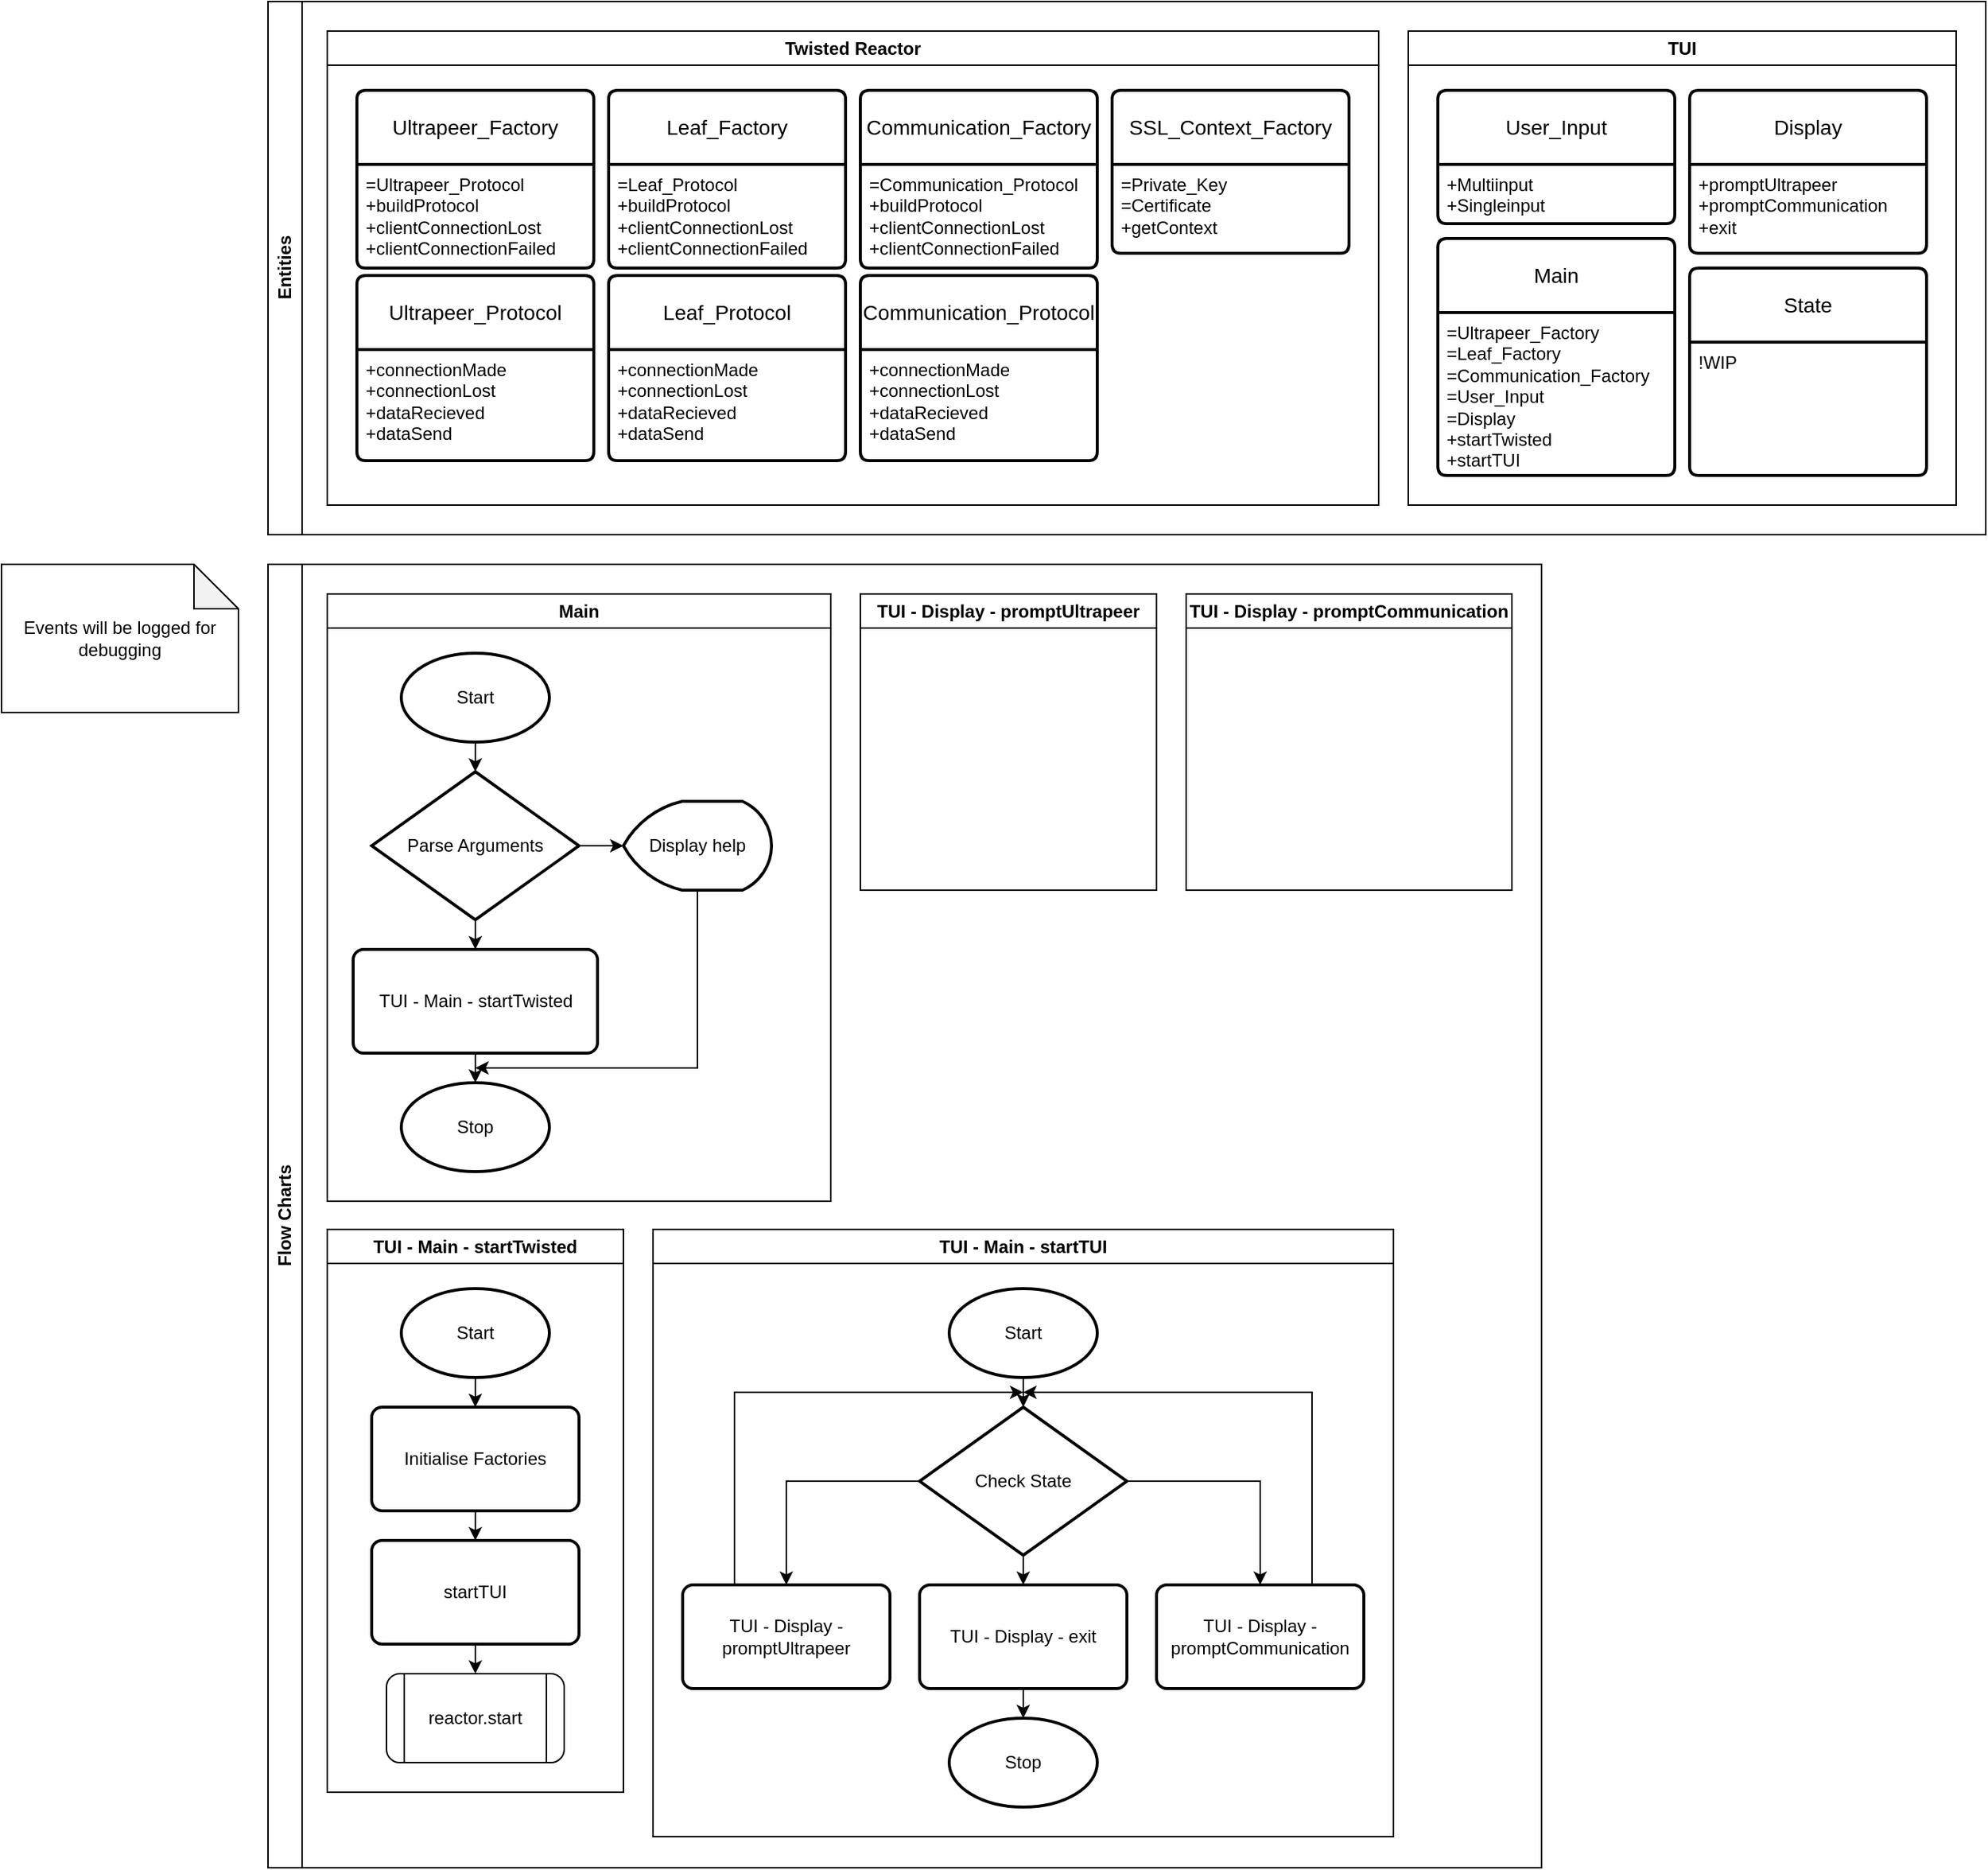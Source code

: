 <mxfile version="26.2.15">
  <diagram name="Page-1" id="vakWl6yCzBxkzi1hviDL">
    <mxGraphModel dx="2328" dy="894" grid="1" gridSize="10" guides="1" tooltips="1" connect="1" arrows="1" fold="1" page="1" pageScale="1" pageWidth="827" pageHeight="1169" math="0" shadow="0">
      <root>
        <mxCell id="0" />
        <mxCell id="1" parent="0" />
        <mxCell id="PKZGLUBQGHa-Z3QAXMMP-28" value="Flow Charts" style="swimlane;horizontal=0;whiteSpace=wrap;html=1;" vertex="1" parent="1">
          <mxGeometry x="-180" y="720" width="860" height="880" as="geometry" />
        </mxCell>
        <mxCell id="PKZGLUBQGHa-Z3QAXMMP-34" value="Main" style="swimlane;whiteSpace=wrap;html=1;" vertex="1" parent="PKZGLUBQGHa-Z3QAXMMP-28">
          <mxGeometry x="40" y="20" width="340" height="410" as="geometry" />
        </mxCell>
        <mxCell id="PKZGLUBQGHa-Z3QAXMMP-31" value="Start" style="strokeWidth=2;html=1;shape=mxgraph.flowchart.start_1;whiteSpace=wrap;" vertex="1" parent="PKZGLUBQGHa-Z3QAXMMP-34">
          <mxGeometry x="50" y="40" width="100" height="60" as="geometry" />
        </mxCell>
        <mxCell id="PKZGLUBQGHa-Z3QAXMMP-32" value="TUI - Main - startTwisted" style="rounded=1;whiteSpace=wrap;html=1;absoluteArcSize=1;arcSize=14;strokeWidth=2;" vertex="1" parent="PKZGLUBQGHa-Z3QAXMMP-34">
          <mxGeometry x="17.5" y="240" width="165" height="70" as="geometry" />
        </mxCell>
        <mxCell id="PKZGLUBQGHa-Z3QAXMMP-35" value="Stop" style="strokeWidth=2;html=1;shape=mxgraph.flowchart.start_1;whiteSpace=wrap;" vertex="1" parent="PKZGLUBQGHa-Z3QAXMMP-34">
          <mxGeometry x="50" y="330" width="100" height="60" as="geometry" />
        </mxCell>
        <mxCell id="PKZGLUBQGHa-Z3QAXMMP-36" style="edgeStyle=orthogonalEdgeStyle;rounded=0;orthogonalLoop=1;jettySize=auto;html=1;exitX=0.5;exitY=1;exitDx=0;exitDy=0;entryX=0.5;entryY=0;entryDx=0;entryDy=0;entryPerimeter=0;" edge="1" parent="PKZGLUBQGHa-Z3QAXMMP-34" source="PKZGLUBQGHa-Z3QAXMMP-32" target="PKZGLUBQGHa-Z3QAXMMP-35">
          <mxGeometry relative="1" as="geometry" />
        </mxCell>
        <mxCell id="PKZGLUBQGHa-Z3QAXMMP-45" style="edgeStyle=orthogonalEdgeStyle;rounded=0;orthogonalLoop=1;jettySize=auto;html=1;exitX=0.5;exitY=1;exitDx=0;exitDy=0;exitPerimeter=0;entryX=0.5;entryY=0;entryDx=0;entryDy=0;" edge="1" parent="PKZGLUBQGHa-Z3QAXMMP-34" source="PKZGLUBQGHa-Z3QAXMMP-43" target="PKZGLUBQGHa-Z3QAXMMP-32">
          <mxGeometry relative="1" as="geometry" />
        </mxCell>
        <mxCell id="PKZGLUBQGHa-Z3QAXMMP-43" value="Parse Arguments" style="strokeWidth=2;html=1;shape=mxgraph.flowchart.decision;whiteSpace=wrap;" vertex="1" parent="PKZGLUBQGHa-Z3QAXMMP-34">
          <mxGeometry x="30" y="120" width="140" height="100" as="geometry" />
        </mxCell>
        <mxCell id="PKZGLUBQGHa-Z3QAXMMP-44" style="edgeStyle=orthogonalEdgeStyle;rounded=0;orthogonalLoop=1;jettySize=auto;html=1;exitX=0.5;exitY=1;exitDx=0;exitDy=0;exitPerimeter=0;entryX=0.5;entryY=0;entryDx=0;entryDy=0;entryPerimeter=0;" edge="1" parent="PKZGLUBQGHa-Z3QAXMMP-34" source="PKZGLUBQGHa-Z3QAXMMP-31" target="PKZGLUBQGHa-Z3QAXMMP-43">
          <mxGeometry relative="1" as="geometry" />
        </mxCell>
        <mxCell id="PKZGLUBQGHa-Z3QAXMMP-74" style="edgeStyle=orthogonalEdgeStyle;rounded=0;orthogonalLoop=1;jettySize=auto;html=1;exitX=0.5;exitY=1;exitDx=0;exitDy=0;exitPerimeter=0;" edge="1" parent="PKZGLUBQGHa-Z3QAXMMP-34" source="PKZGLUBQGHa-Z3QAXMMP-72">
          <mxGeometry relative="1" as="geometry">
            <mxPoint x="100" y="320" as="targetPoint" />
            <Array as="points">
              <mxPoint x="250" y="320" />
            </Array>
          </mxGeometry>
        </mxCell>
        <mxCell id="PKZGLUBQGHa-Z3QAXMMP-72" value="Display help" style="strokeWidth=2;html=1;shape=mxgraph.flowchart.display;whiteSpace=wrap;" vertex="1" parent="PKZGLUBQGHa-Z3QAXMMP-34">
          <mxGeometry x="200" y="140" width="100" height="60" as="geometry" />
        </mxCell>
        <mxCell id="PKZGLUBQGHa-Z3QAXMMP-73" style="edgeStyle=orthogonalEdgeStyle;rounded=0;orthogonalLoop=1;jettySize=auto;html=1;exitX=1;exitY=0.5;exitDx=0;exitDy=0;exitPerimeter=0;entryX=0;entryY=0.5;entryDx=0;entryDy=0;entryPerimeter=0;" edge="1" parent="PKZGLUBQGHa-Z3QAXMMP-34" source="PKZGLUBQGHa-Z3QAXMMP-43" target="PKZGLUBQGHa-Z3QAXMMP-72">
          <mxGeometry relative="1" as="geometry" />
        </mxCell>
        <mxCell id="PKZGLUBQGHa-Z3QAXMMP-37" value="TUI - Main - startTwisted" style="swimlane;whiteSpace=wrap;html=1;" vertex="1" parent="PKZGLUBQGHa-Z3QAXMMP-28">
          <mxGeometry x="40" y="449" width="200" height="380" as="geometry" />
        </mxCell>
        <mxCell id="PKZGLUBQGHa-Z3QAXMMP-40" style="edgeStyle=orthogonalEdgeStyle;rounded=0;orthogonalLoop=1;jettySize=auto;html=1;exitX=0.5;exitY=1;exitDx=0;exitDy=0;exitPerimeter=0;entryX=0.5;entryY=0;entryDx=0;entryDy=0;" edge="1" parent="PKZGLUBQGHa-Z3QAXMMP-37" source="PKZGLUBQGHa-Z3QAXMMP-38" target="PKZGLUBQGHa-Z3QAXMMP-39">
          <mxGeometry relative="1" as="geometry" />
        </mxCell>
        <mxCell id="PKZGLUBQGHa-Z3QAXMMP-38" value="Start" style="strokeWidth=2;html=1;shape=mxgraph.flowchart.start_1;whiteSpace=wrap;" vertex="1" parent="PKZGLUBQGHa-Z3QAXMMP-37">
          <mxGeometry x="50" y="40" width="100" height="60" as="geometry" />
        </mxCell>
        <mxCell id="PKZGLUBQGHa-Z3QAXMMP-49" style="edgeStyle=orthogonalEdgeStyle;rounded=0;orthogonalLoop=1;jettySize=auto;html=1;exitX=0.5;exitY=1;exitDx=0;exitDy=0;entryX=0.5;entryY=0;entryDx=0;entryDy=0;" edge="1" parent="PKZGLUBQGHa-Z3QAXMMP-37" source="PKZGLUBQGHa-Z3QAXMMP-39" target="PKZGLUBQGHa-Z3QAXMMP-48">
          <mxGeometry relative="1" as="geometry" />
        </mxCell>
        <mxCell id="PKZGLUBQGHa-Z3QAXMMP-39" value="Initialise Factories" style="rounded=1;whiteSpace=wrap;html=1;absoluteArcSize=1;arcSize=14;strokeWidth=2;" vertex="1" parent="PKZGLUBQGHa-Z3QAXMMP-37">
          <mxGeometry x="30" y="120" width="140" height="70" as="geometry" />
        </mxCell>
        <mxCell id="PKZGLUBQGHa-Z3QAXMMP-53" style="edgeStyle=orthogonalEdgeStyle;rounded=0;orthogonalLoop=1;jettySize=auto;html=1;exitX=0.5;exitY=1;exitDx=0;exitDy=0;entryX=0.5;entryY=0;entryDx=0;entryDy=0;" edge="1" parent="PKZGLUBQGHa-Z3QAXMMP-37" source="PKZGLUBQGHa-Z3QAXMMP-48" target="PKZGLUBQGHa-Z3QAXMMP-52">
          <mxGeometry relative="1" as="geometry" />
        </mxCell>
        <mxCell id="PKZGLUBQGHa-Z3QAXMMP-48" value="startTUI" style="rounded=1;whiteSpace=wrap;html=1;absoluteArcSize=1;arcSize=14;strokeWidth=2;" vertex="1" parent="PKZGLUBQGHa-Z3QAXMMP-37">
          <mxGeometry x="30" y="210" width="140" height="70" as="geometry" />
        </mxCell>
        <mxCell id="PKZGLUBQGHa-Z3QAXMMP-52" value="reactor.start" style="shape=process;whiteSpace=wrap;html=1;backgroundOutline=1;rounded=1;" vertex="1" parent="PKZGLUBQGHa-Z3QAXMMP-37">
          <mxGeometry x="40" y="300" width="120" height="60" as="geometry" />
        </mxCell>
        <mxCell id="PKZGLUBQGHa-Z3QAXMMP-54" value="TUI - Main - startTUI" style="swimlane;whiteSpace=wrap;html=1;" vertex="1" parent="PKZGLUBQGHa-Z3QAXMMP-28">
          <mxGeometry x="260" y="449" width="500" height="410" as="geometry" />
        </mxCell>
        <mxCell id="PKZGLUBQGHa-Z3QAXMMP-55" value="Start" style="strokeWidth=2;html=1;shape=mxgraph.flowchart.start_1;whiteSpace=wrap;" vertex="1" parent="PKZGLUBQGHa-Z3QAXMMP-54">
          <mxGeometry x="200" y="40" width="100" height="60" as="geometry" />
        </mxCell>
        <mxCell id="PKZGLUBQGHa-Z3QAXMMP-65" style="edgeStyle=orthogonalEdgeStyle;rounded=0;orthogonalLoop=1;jettySize=auto;html=1;exitX=0;exitY=0.5;exitDx=0;exitDy=0;exitPerimeter=0;entryX=0.5;entryY=0;entryDx=0;entryDy=0;" edge="1" parent="PKZGLUBQGHa-Z3QAXMMP-54" source="PKZGLUBQGHa-Z3QAXMMP-60" target="PKZGLUBQGHa-Z3QAXMMP-61">
          <mxGeometry relative="1" as="geometry" />
        </mxCell>
        <mxCell id="PKZGLUBQGHa-Z3QAXMMP-66" style="edgeStyle=orthogonalEdgeStyle;rounded=0;orthogonalLoop=1;jettySize=auto;html=1;exitX=0.5;exitY=1;exitDx=0;exitDy=0;exitPerimeter=0;entryX=0.5;entryY=0;entryDx=0;entryDy=0;" edge="1" parent="PKZGLUBQGHa-Z3QAXMMP-54" source="PKZGLUBQGHa-Z3QAXMMP-60" target="PKZGLUBQGHa-Z3QAXMMP-62">
          <mxGeometry relative="1" as="geometry" />
        </mxCell>
        <mxCell id="PKZGLUBQGHa-Z3QAXMMP-67" style="edgeStyle=orthogonalEdgeStyle;rounded=0;orthogonalLoop=1;jettySize=auto;html=1;exitX=1;exitY=0.5;exitDx=0;exitDy=0;exitPerimeter=0;entryX=0.5;entryY=0;entryDx=0;entryDy=0;" edge="1" parent="PKZGLUBQGHa-Z3QAXMMP-54" source="PKZGLUBQGHa-Z3QAXMMP-60" target="PKZGLUBQGHa-Z3QAXMMP-63">
          <mxGeometry relative="1" as="geometry" />
        </mxCell>
        <mxCell id="PKZGLUBQGHa-Z3QAXMMP-60" value="Check State" style="strokeWidth=2;html=1;shape=mxgraph.flowchart.decision;whiteSpace=wrap;" vertex="1" parent="PKZGLUBQGHa-Z3QAXMMP-54">
          <mxGeometry x="180" y="120" width="140" height="100" as="geometry" />
        </mxCell>
        <mxCell id="PKZGLUBQGHa-Z3QAXMMP-68" style="edgeStyle=orthogonalEdgeStyle;rounded=0;orthogonalLoop=1;jettySize=auto;html=1;exitX=0.25;exitY=0;exitDx=0;exitDy=0;" edge="1" parent="PKZGLUBQGHa-Z3QAXMMP-54" source="PKZGLUBQGHa-Z3QAXMMP-61">
          <mxGeometry relative="1" as="geometry">
            <mxPoint x="250" y="110" as="targetPoint" />
            <Array as="points">
              <mxPoint x="55" y="110" />
              <mxPoint x="250" y="110" />
            </Array>
          </mxGeometry>
        </mxCell>
        <mxCell id="PKZGLUBQGHa-Z3QAXMMP-61" value="TUI - Display - promptUltrapeer" style="rounded=1;whiteSpace=wrap;html=1;absoluteArcSize=1;arcSize=14;strokeWidth=2;" vertex="1" parent="PKZGLUBQGHa-Z3QAXMMP-54">
          <mxGeometry x="20" y="240" width="140" height="70" as="geometry" />
        </mxCell>
        <mxCell id="PKZGLUBQGHa-Z3QAXMMP-62" value="TUI - Display - exit" style="rounded=1;whiteSpace=wrap;html=1;absoluteArcSize=1;arcSize=14;strokeWidth=2;" vertex="1" parent="PKZGLUBQGHa-Z3QAXMMP-54">
          <mxGeometry x="180" y="240" width="140" height="70" as="geometry" />
        </mxCell>
        <mxCell id="PKZGLUBQGHa-Z3QAXMMP-69" style="edgeStyle=orthogonalEdgeStyle;rounded=0;orthogonalLoop=1;jettySize=auto;html=1;exitX=0.75;exitY=0;exitDx=0;exitDy=0;" edge="1" parent="PKZGLUBQGHa-Z3QAXMMP-54" source="PKZGLUBQGHa-Z3QAXMMP-63">
          <mxGeometry relative="1" as="geometry">
            <mxPoint x="250" y="110" as="targetPoint" />
            <Array as="points">
              <mxPoint x="445" y="110" />
            </Array>
          </mxGeometry>
        </mxCell>
        <mxCell id="PKZGLUBQGHa-Z3QAXMMP-63" value="TUI - Display - promptCommunication" style="rounded=1;whiteSpace=wrap;html=1;absoluteArcSize=1;arcSize=14;strokeWidth=2;" vertex="1" parent="PKZGLUBQGHa-Z3QAXMMP-54">
          <mxGeometry x="340" y="240" width="140" height="70" as="geometry" />
        </mxCell>
        <mxCell id="PKZGLUBQGHa-Z3QAXMMP-64" style="edgeStyle=orthogonalEdgeStyle;rounded=0;orthogonalLoop=1;jettySize=auto;html=1;exitX=0.5;exitY=1;exitDx=0;exitDy=0;exitPerimeter=0;entryX=0.5;entryY=0;entryDx=0;entryDy=0;entryPerimeter=0;" edge="1" parent="PKZGLUBQGHa-Z3QAXMMP-54" source="PKZGLUBQGHa-Z3QAXMMP-55" target="PKZGLUBQGHa-Z3QAXMMP-60">
          <mxGeometry relative="1" as="geometry" />
        </mxCell>
        <mxCell id="PKZGLUBQGHa-Z3QAXMMP-70" value="Stop" style="strokeWidth=2;html=1;shape=mxgraph.flowchart.start_1;whiteSpace=wrap;" vertex="1" parent="PKZGLUBQGHa-Z3QAXMMP-54">
          <mxGeometry x="200" y="330" width="100" height="60" as="geometry" />
        </mxCell>
        <mxCell id="PKZGLUBQGHa-Z3QAXMMP-71" style="edgeStyle=orthogonalEdgeStyle;rounded=0;orthogonalLoop=1;jettySize=auto;html=1;exitX=0.5;exitY=1;exitDx=0;exitDy=0;entryX=0.5;entryY=0;entryDx=0;entryDy=0;entryPerimeter=0;" edge="1" parent="PKZGLUBQGHa-Z3QAXMMP-54" source="PKZGLUBQGHa-Z3QAXMMP-62" target="PKZGLUBQGHa-Z3QAXMMP-70">
          <mxGeometry relative="1" as="geometry" />
        </mxCell>
        <mxCell id="PKZGLUBQGHa-Z3QAXMMP-76" value="TUI - Display - promptUltrapeer" style="swimlane;whiteSpace=wrap;html=1;" vertex="1" parent="PKZGLUBQGHa-Z3QAXMMP-28">
          <mxGeometry x="400" y="20" width="200" height="200" as="geometry" />
        </mxCell>
        <mxCell id="PKZGLUBQGHa-Z3QAXMMP-78" value="TUI - Display - promptCommunication" style="swimlane;whiteSpace=wrap;html=1;" vertex="1" parent="PKZGLUBQGHa-Z3QAXMMP-28">
          <mxGeometry x="620" y="20" width="220" height="200" as="geometry" />
        </mxCell>
        <mxCell id="PKZGLUBQGHa-Z3QAXMMP-27" value="Entities" style="swimlane;horizontal=0;whiteSpace=wrap;html=1;" vertex="1" parent="1">
          <mxGeometry x="-180" y="340" width="1160" height="360" as="geometry" />
        </mxCell>
        <mxCell id="PKZGLUBQGHa-Z3QAXMMP-2" value="TUI" style="swimlane;whiteSpace=wrap;html=1;" vertex="1" parent="PKZGLUBQGHa-Z3QAXMMP-27">
          <mxGeometry x="770" y="20" width="370" height="320" as="geometry" />
        </mxCell>
        <mxCell id="PKZGLUBQGHa-Z3QAXMMP-20" value="User_Input" style="swimlane;childLayout=stackLayout;horizontal=1;startSize=50;horizontalStack=0;rounded=1;fontSize=14;fontStyle=0;strokeWidth=2;resizeParent=0;resizeLast=1;shadow=0;dashed=0;align=center;arcSize=4;whiteSpace=wrap;html=1;" vertex="1" parent="PKZGLUBQGHa-Z3QAXMMP-2">
          <mxGeometry x="20" y="40" width="160" height="90" as="geometry" />
        </mxCell>
        <mxCell id="PKZGLUBQGHa-Z3QAXMMP-21" value="&lt;div&gt;+Multiinput&lt;/div&gt;+Singleinput" style="align=left;strokeColor=none;fillColor=none;spacingLeft=4;spacingRight=4;fontSize=12;verticalAlign=top;resizable=0;rotatable=0;part=1;html=1;whiteSpace=wrap;" vertex="1" parent="PKZGLUBQGHa-Z3QAXMMP-20">
          <mxGeometry y="50" width="160" height="40" as="geometry" />
        </mxCell>
        <mxCell id="PKZGLUBQGHa-Z3QAXMMP-24" value="Display" style="swimlane;childLayout=stackLayout;horizontal=1;startSize=50;horizontalStack=0;rounded=1;fontSize=14;fontStyle=0;strokeWidth=2;resizeParent=0;resizeLast=1;shadow=0;dashed=0;align=center;arcSize=4;whiteSpace=wrap;html=1;" vertex="1" parent="PKZGLUBQGHa-Z3QAXMMP-2">
          <mxGeometry x="190" y="40" width="160" height="110" as="geometry" />
        </mxCell>
        <mxCell id="PKZGLUBQGHa-Z3QAXMMP-25" value="&lt;div&gt;&lt;span style=&quot;background-color: transparent; color: light-dark(rgb(0, 0, 0), rgb(255, 255, 255));&quot;&gt;+promptUltrapeer&lt;/span&gt;&lt;/div&gt;&lt;div&gt;+promptCommunication&lt;/div&gt;&lt;div&gt;+exit&lt;/div&gt;" style="align=left;strokeColor=none;fillColor=none;spacingLeft=4;spacingRight=4;fontSize=12;verticalAlign=top;resizable=0;rotatable=0;part=1;html=1;whiteSpace=wrap;" vertex="1" parent="PKZGLUBQGHa-Z3QAXMMP-24">
          <mxGeometry y="50" width="160" height="60" as="geometry" />
        </mxCell>
        <mxCell id="PKZGLUBQGHa-Z3QAXMMP-29" value="Main" style="swimlane;childLayout=stackLayout;horizontal=1;startSize=50;horizontalStack=0;rounded=1;fontSize=14;fontStyle=0;strokeWidth=2;resizeParent=0;resizeLast=1;shadow=0;dashed=0;align=center;arcSize=4;whiteSpace=wrap;html=1;" vertex="1" parent="PKZGLUBQGHa-Z3QAXMMP-2">
          <mxGeometry x="20" y="140" width="160" height="160" as="geometry" />
        </mxCell>
        <mxCell id="PKZGLUBQGHa-Z3QAXMMP-30" value="&lt;div&gt;=Ultrapeer_Factory&lt;/div&gt;&lt;div&gt;=Leaf_Factory&lt;/div&gt;&lt;div&gt;=Communication_Factory&lt;/div&gt;&lt;div&gt;=User_Input&lt;/div&gt;&lt;div&gt;=Display&lt;/div&gt;+startTwisted&lt;div&gt;+startTUI&lt;/div&gt;" style="align=left;strokeColor=none;fillColor=none;spacingLeft=4;spacingRight=4;fontSize=12;verticalAlign=top;resizable=0;rotatable=0;part=1;html=1;whiteSpace=wrap;" vertex="1" parent="PKZGLUBQGHa-Z3QAXMMP-29">
          <mxGeometry y="50" width="160" height="110" as="geometry" />
        </mxCell>
        <mxCell id="PKZGLUBQGHa-Z3QAXMMP-57" value="State" style="swimlane;childLayout=stackLayout;horizontal=1;startSize=50;horizontalStack=0;rounded=1;fontSize=14;fontStyle=0;strokeWidth=2;resizeParent=0;resizeLast=1;shadow=0;dashed=0;align=center;arcSize=4;whiteSpace=wrap;html=1;" vertex="1" parent="PKZGLUBQGHa-Z3QAXMMP-2">
          <mxGeometry x="190" y="160" width="160" height="140" as="geometry" />
        </mxCell>
        <mxCell id="PKZGLUBQGHa-Z3QAXMMP-58" value="!WIP" style="align=left;strokeColor=none;fillColor=none;spacingLeft=4;spacingRight=4;fontSize=12;verticalAlign=top;resizable=0;rotatable=0;part=1;html=1;whiteSpace=wrap;" vertex="1" parent="PKZGLUBQGHa-Z3QAXMMP-57">
          <mxGeometry y="50" width="160" height="90" as="geometry" />
        </mxCell>
        <mxCell id="PKZGLUBQGHa-Z3QAXMMP-1" value="Twisted Reactor" style="swimlane;whiteSpace=wrap;html=1;" vertex="1" parent="PKZGLUBQGHa-Z3QAXMMP-27">
          <mxGeometry x="40" y="20" width="710" height="320" as="geometry" />
        </mxCell>
        <mxCell id="PKZGLUBQGHa-Z3QAXMMP-3" value="Ultrapeer_Factory" style="swimlane;childLayout=stackLayout;horizontal=1;startSize=50;horizontalStack=0;rounded=1;fontSize=14;fontStyle=0;strokeWidth=2;resizeParent=0;resizeLast=1;shadow=0;dashed=0;align=center;arcSize=4;whiteSpace=wrap;html=1;" vertex="1" parent="PKZGLUBQGHa-Z3QAXMMP-1">
          <mxGeometry x="20" y="40" width="160" height="120" as="geometry" />
        </mxCell>
        <mxCell id="PKZGLUBQGHa-Z3QAXMMP-4" value="=Ultrapeer_Protocol&lt;br&gt;+buildProtocol&lt;br&gt;+clientConnectionLost&lt;div&gt;+clientConnectionFailed&lt;/div&gt;" style="align=left;strokeColor=none;fillColor=none;spacingLeft=4;spacingRight=4;fontSize=12;verticalAlign=top;resizable=0;rotatable=0;part=1;html=1;whiteSpace=wrap;" vertex="1" parent="PKZGLUBQGHa-Z3QAXMMP-3">
          <mxGeometry y="50" width="160" height="70" as="geometry" />
        </mxCell>
        <mxCell id="PKZGLUBQGHa-Z3QAXMMP-5" value="Ultrapeer_Protocol" style="swimlane;childLayout=stackLayout;horizontal=1;startSize=50;horizontalStack=0;rounded=1;fontSize=14;fontStyle=0;strokeWidth=2;resizeParent=0;resizeLast=1;shadow=0;dashed=0;align=center;arcSize=4;whiteSpace=wrap;html=1;" vertex="1" parent="PKZGLUBQGHa-Z3QAXMMP-1">
          <mxGeometry x="20" y="165" width="160" height="125" as="geometry" />
        </mxCell>
        <mxCell id="PKZGLUBQGHa-Z3QAXMMP-6" value="+connectionMade&lt;div&gt;+connectionLost&lt;br&gt;+dataRecieved&lt;br&gt;+dataSend&lt;/div&gt;" style="align=left;strokeColor=none;fillColor=none;spacingLeft=4;spacingRight=4;fontSize=12;verticalAlign=top;resizable=0;rotatable=0;part=1;html=1;whiteSpace=wrap;" vertex="1" parent="PKZGLUBQGHa-Z3QAXMMP-5">
          <mxGeometry y="50" width="160" height="75" as="geometry" />
        </mxCell>
        <mxCell id="PKZGLUBQGHa-Z3QAXMMP-12" value="Leaf_Factory" style="swimlane;childLayout=stackLayout;horizontal=1;startSize=50;horizontalStack=0;rounded=1;fontSize=14;fontStyle=0;strokeWidth=2;resizeParent=0;resizeLast=1;shadow=0;dashed=0;align=center;arcSize=4;whiteSpace=wrap;html=1;" vertex="1" parent="PKZGLUBQGHa-Z3QAXMMP-1">
          <mxGeometry x="190" y="40" width="160" height="120" as="geometry" />
        </mxCell>
        <mxCell id="PKZGLUBQGHa-Z3QAXMMP-13" value="=Leaf_Protocol&lt;br&gt;+buildProtocol&lt;br&gt;+clientConnectionLost&lt;div&gt;+clientConnectionFailed&lt;/div&gt;" style="align=left;strokeColor=none;fillColor=none;spacingLeft=4;spacingRight=4;fontSize=12;verticalAlign=top;resizable=0;rotatable=0;part=1;html=1;whiteSpace=wrap;" vertex="1" parent="PKZGLUBQGHa-Z3QAXMMP-12">
          <mxGeometry y="50" width="160" height="70" as="geometry" />
        </mxCell>
        <mxCell id="PKZGLUBQGHa-Z3QAXMMP-14" value="Leaf_Protocol" style="swimlane;childLayout=stackLayout;horizontal=1;startSize=50;horizontalStack=0;rounded=1;fontSize=14;fontStyle=0;strokeWidth=2;resizeParent=0;resizeLast=1;shadow=0;dashed=0;align=center;arcSize=4;whiteSpace=wrap;html=1;" vertex="1" parent="PKZGLUBQGHa-Z3QAXMMP-1">
          <mxGeometry x="190" y="165" width="160" height="125" as="geometry" />
        </mxCell>
        <mxCell id="PKZGLUBQGHa-Z3QAXMMP-15" value="+connectionMade&lt;div&gt;+connectionLost&lt;br&gt;+dataRecieved&lt;br&gt;+dataSend&lt;/div&gt;" style="align=left;strokeColor=none;fillColor=none;spacingLeft=4;spacingRight=4;fontSize=12;verticalAlign=top;resizable=0;rotatable=0;part=1;html=1;whiteSpace=wrap;" vertex="1" parent="PKZGLUBQGHa-Z3QAXMMP-14">
          <mxGeometry y="50" width="160" height="75" as="geometry" />
        </mxCell>
        <mxCell id="PKZGLUBQGHa-Z3QAXMMP-16" value="Communication_Factory" style="swimlane;childLayout=stackLayout;horizontal=1;startSize=50;horizontalStack=0;rounded=1;fontSize=14;fontStyle=0;strokeWidth=2;resizeParent=0;resizeLast=1;shadow=0;dashed=0;align=center;arcSize=4;whiteSpace=wrap;html=1;" vertex="1" parent="PKZGLUBQGHa-Z3QAXMMP-1">
          <mxGeometry x="360" y="40" width="160" height="120" as="geometry" />
        </mxCell>
        <mxCell id="PKZGLUBQGHa-Z3QAXMMP-17" value="=Communication_Protocol&lt;br&gt;+buildProtocol&lt;br&gt;+clientConnectionLost&lt;div&gt;+clientConnectionFailed&lt;/div&gt;" style="align=left;strokeColor=none;fillColor=none;spacingLeft=4;spacingRight=4;fontSize=12;verticalAlign=top;resizable=0;rotatable=0;part=1;html=1;whiteSpace=wrap;" vertex="1" parent="PKZGLUBQGHa-Z3QAXMMP-16">
          <mxGeometry y="50" width="160" height="70" as="geometry" />
        </mxCell>
        <mxCell id="PKZGLUBQGHa-Z3QAXMMP-18" value="Communication_Protocol" style="swimlane;childLayout=stackLayout;horizontal=1;startSize=50;horizontalStack=0;rounded=1;fontSize=14;fontStyle=0;strokeWidth=2;resizeParent=0;resizeLast=1;shadow=0;dashed=0;align=center;arcSize=4;whiteSpace=wrap;html=1;" vertex="1" parent="PKZGLUBQGHa-Z3QAXMMP-1">
          <mxGeometry x="360" y="165" width="160" height="125" as="geometry" />
        </mxCell>
        <mxCell id="PKZGLUBQGHa-Z3QAXMMP-19" value="+connectionMade&lt;div&gt;+connectionLost&lt;br&gt;+dataRecieved&lt;br&gt;+dataSend&lt;/div&gt;" style="align=left;strokeColor=none;fillColor=none;spacingLeft=4;spacingRight=4;fontSize=12;verticalAlign=top;resizable=0;rotatable=0;part=1;html=1;whiteSpace=wrap;" vertex="1" parent="PKZGLUBQGHa-Z3QAXMMP-18">
          <mxGeometry y="50" width="160" height="75" as="geometry" />
        </mxCell>
        <mxCell id="PKZGLUBQGHa-Z3QAXMMP-41" value="SSL_Context_Factory" style="swimlane;childLayout=stackLayout;horizontal=1;startSize=50;horizontalStack=0;rounded=1;fontSize=14;fontStyle=0;strokeWidth=2;resizeParent=0;resizeLast=1;shadow=0;dashed=0;align=center;arcSize=4;whiteSpace=wrap;html=1;" vertex="1" parent="PKZGLUBQGHa-Z3QAXMMP-1">
          <mxGeometry x="530" y="40" width="160" height="110" as="geometry" />
        </mxCell>
        <mxCell id="PKZGLUBQGHa-Z3QAXMMP-42" value="=Private_Key&lt;div&gt;=Certificate&lt;/div&gt;&lt;div&gt;+getContext&lt;/div&gt;" style="align=left;strokeColor=none;fillColor=none;spacingLeft=4;spacingRight=4;fontSize=12;verticalAlign=top;resizable=0;rotatable=0;part=1;html=1;whiteSpace=wrap;" vertex="1" parent="PKZGLUBQGHa-Z3QAXMMP-41">
          <mxGeometry y="50" width="160" height="60" as="geometry" />
        </mxCell>
        <mxCell id="PKZGLUBQGHa-Z3QAXMMP-46" value="Events will be logged for debugging" style="shape=note;whiteSpace=wrap;html=1;backgroundOutline=1;darkOpacity=0.05;" vertex="1" parent="1">
          <mxGeometry x="-360" y="720" width="160" height="100" as="geometry" />
        </mxCell>
      </root>
    </mxGraphModel>
  </diagram>
</mxfile>
